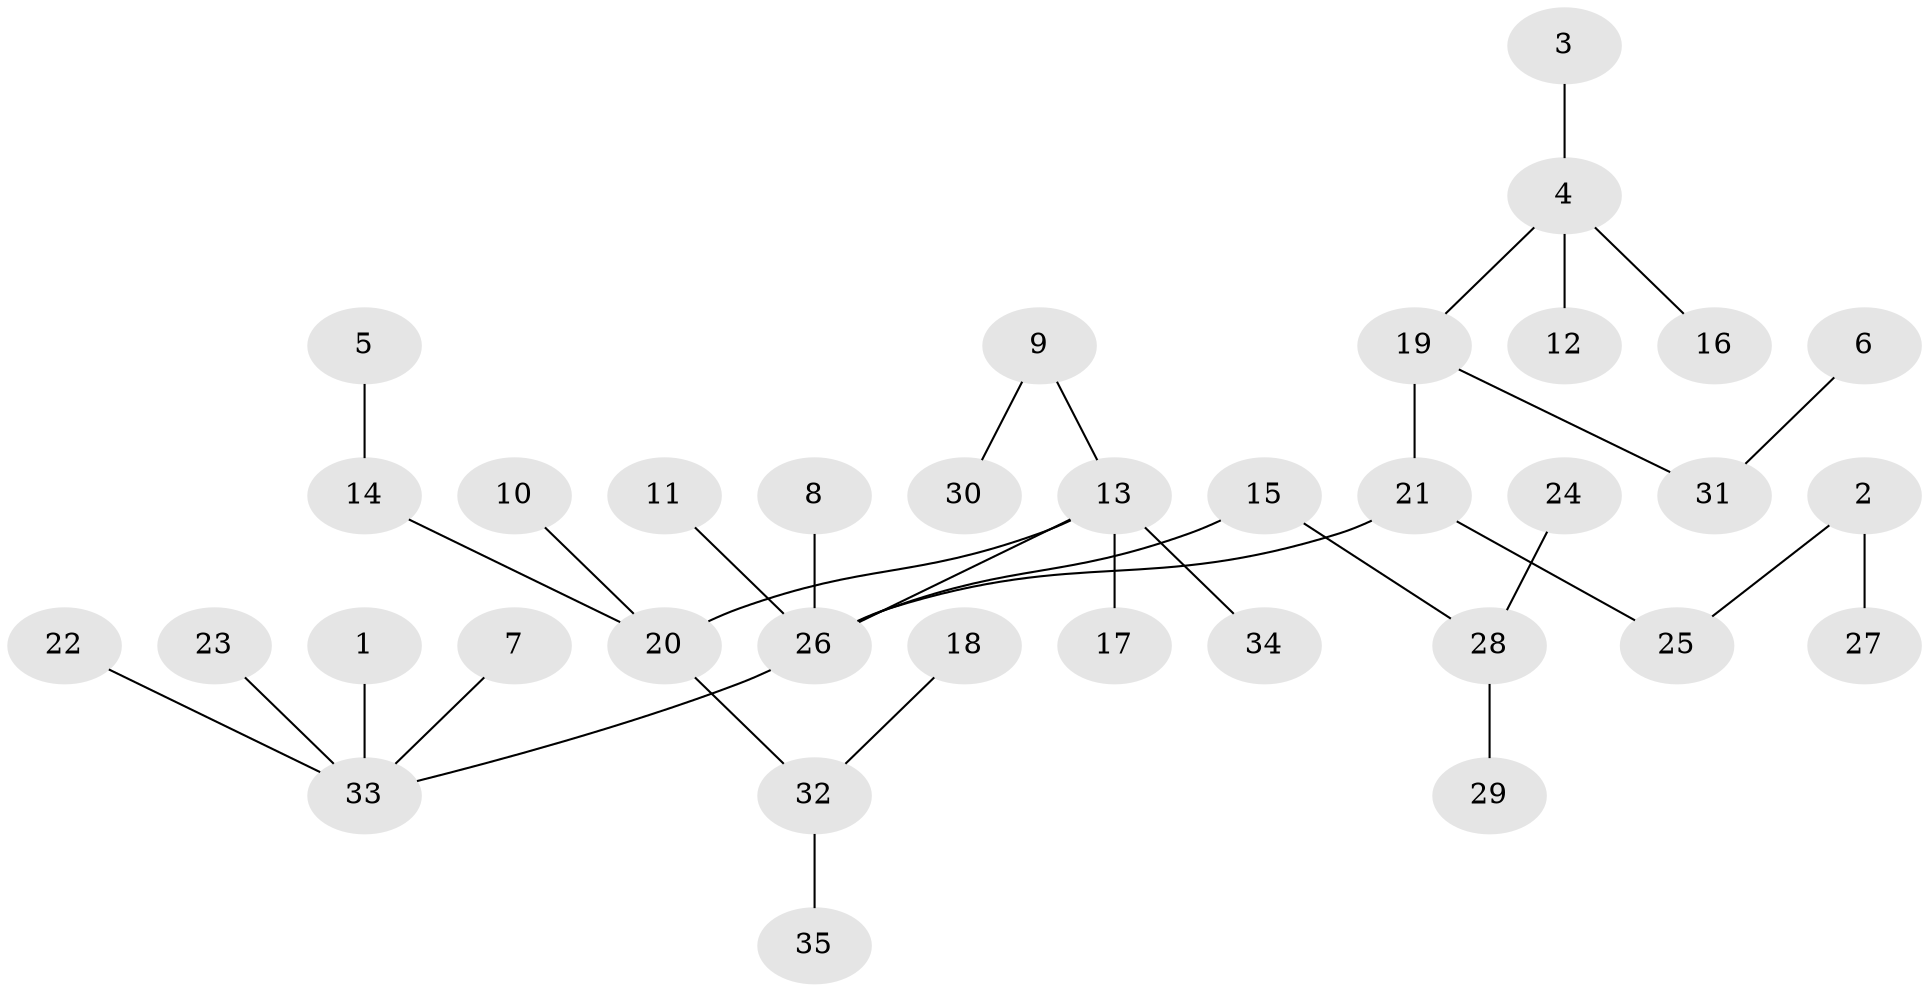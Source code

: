 // original degree distribution, {6: 0.017543859649122806, 8: 0.008771929824561403, 1: 0.5, 4: 0.09649122807017543, 5: 0.017543859649122806, 3: 0.07017543859649122, 7: 0.008771929824561403, 2: 0.2807017543859649}
// Generated by graph-tools (version 1.1) at 2025/37/03/04/25 23:37:20]
// undirected, 35 vertices, 34 edges
graph export_dot {
  node [color=gray90,style=filled];
  1;
  2;
  3;
  4;
  5;
  6;
  7;
  8;
  9;
  10;
  11;
  12;
  13;
  14;
  15;
  16;
  17;
  18;
  19;
  20;
  21;
  22;
  23;
  24;
  25;
  26;
  27;
  28;
  29;
  30;
  31;
  32;
  33;
  34;
  35;
  1 -- 33 [weight=1.0];
  2 -- 25 [weight=1.0];
  2 -- 27 [weight=1.0];
  3 -- 4 [weight=1.0];
  4 -- 12 [weight=1.0];
  4 -- 16 [weight=1.0];
  4 -- 19 [weight=1.0];
  5 -- 14 [weight=1.0];
  6 -- 31 [weight=1.0];
  7 -- 33 [weight=1.0];
  8 -- 26 [weight=1.0];
  9 -- 13 [weight=1.0];
  9 -- 30 [weight=1.0];
  10 -- 20 [weight=1.0];
  11 -- 26 [weight=1.0];
  13 -- 17 [weight=1.0];
  13 -- 20 [weight=1.0];
  13 -- 26 [weight=1.0];
  13 -- 34 [weight=1.0];
  14 -- 20 [weight=1.0];
  15 -- 26 [weight=1.0];
  15 -- 28 [weight=1.0];
  18 -- 32 [weight=1.0];
  19 -- 21 [weight=1.0];
  19 -- 31 [weight=1.0];
  20 -- 32 [weight=1.0];
  21 -- 25 [weight=1.0];
  21 -- 26 [weight=1.0];
  22 -- 33 [weight=1.0];
  23 -- 33 [weight=1.0];
  24 -- 28 [weight=1.0];
  26 -- 33 [weight=1.0];
  28 -- 29 [weight=1.0];
  32 -- 35 [weight=1.0];
}
